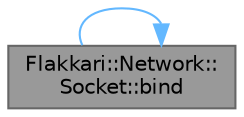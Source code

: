 digraph "Flakkari::Network::Socket::bind"
{
 // LATEX_PDF_SIZE
  bgcolor="transparent";
  edge [fontname=Helvetica,fontsize=10,labelfontname=Helvetica,labelfontsize=10];
  node [fontname=Helvetica,fontsize=10,shape=box,height=0.2,width=0.4];
  rankdir="LR";
  Node1 [id="Node000001",label="Flakkari::Network::\lSocket::bind",height=0.2,width=0.4,color="gray40", fillcolor="grey60", style="filled", fontcolor="black",tooltip="Bind the socket to the address and port specified in the constructor."];
  Node1 -> Node1 [id="edge1_Node000001_Node000001",color="steelblue1",style="solid",tooltip=" "];
}
